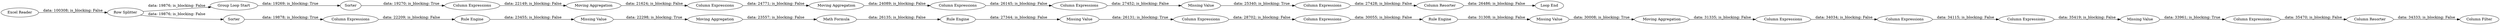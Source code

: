 digraph {
	"7380257225779916221_1606" [label="Group Loop Start"]
	"7380257225779916221_1625" [label="Column Expressions"]
	"7380257225779916221_1614" [label="Missing Value"]
	"3209232942793975812_1630" [label="Rule Engine"]
	"7380257225779916221_1608" [label="Column Expressions"]
	"-5577480773372405390_1624" [label="Missing Value"]
	"7380257225779916221_1621" [label="Column Expressions"]
	"3209232942793975812_1632" [label="Column Expressions"]
	"3209232942793975812_11" [label="Math Formula"]
	"3209232942793975812_6" [label="Rule Engine"]
	"-5577480773372405390_15" [label="Column Expressions"]
	"7380257225779916221_1605" [label="Excel Reader"]
	"7380257225779916221_1607" [label=Sorter]
	"7380257225779916221_1612" [label="Column Expressions"]
	"7380257225779916221_1635" [label="Column Expressions"]
	"-5577480773372405390_1620" [label="Moving Aggregation"]
	"-5577480773372405390_1623" [label="Rule Engine"]
	"7380257225779916221_1636" [label="Missing Value"]
	"7380257225779916221_1638" [label="Column Expressions"]
	"7380257225779916221_1616" [label="Column Resorter"]
	"7380257225779916221_1613" [label="Column Expressions"]
	"7380257225779916221_1617" [label="Loop End"]
	"3209232942793975812_1629" [label="Moving Aggregation"]
	"3209232942793975812_1631" [label="Missing Value"]
	"7380257225779916221_1627" [label="Column Expressions"]
	"7380257225779916221_1615" [label="Column Expressions"]
	"7380257225779916221_1618" [label="Row Splitter"]
	"7380257225779916221_1637" [label="Column Resorter"]
	"7380257225779916221_1611" [label="Moving Aggregation"]
	"7380257225779916221_1639" [label="Column Filter"]
	"7380257225779916221_1619" [label=Sorter]
	"7380257225779916221_1610" [label="Column Expressions"]
	"3209232942793975812_12" [label="Missing Value"]
	"7380257225779916221_1609" [label="Moving Aggregation"]
	"-5577480773372405390_15" -> "7380257225779916221_1627" [label="data: 34034; is_blocking: False"]
	"3209232942793975812_12" -> "3209232942793975812_1632" [label="data: 26131; is_blocking: True"]
	"7380257225779916221_1618" -> "7380257225779916221_1606" [label="data: 19876; is_blocking: False"]
	"3209232942793975812_1629" -> "3209232942793975812_11" [label="data: 23557; is_blocking: False"]
	"-5577480773372405390_1620" -> "-5577480773372405390_15" [label="data: 31335; is_blocking: False"]
	"7380257225779916221_1619" -> "7380257225779916221_1608" [label="data: 19270; is_blocking: True"]
	"7380257225779916221_1606" -> "7380257225779916221_1619" [label="data: 19269; is_blocking: True"]
	"3209232942793975812_6" -> "3209232942793975812_12" [label="data: 27344; is_blocking: False"]
	"7380257225779916221_1614" -> "7380257225779916221_1615" [label="data: 25340; is_blocking: True"]
	"3209232942793975812_1630" -> "3209232942793975812_1631" [label="data: 23455; is_blocking: False"]
	"3209232942793975812_11" -> "3209232942793975812_6" [label="data: 26135; is_blocking: False"]
	"7380257225779916221_1612" -> "7380257225779916221_1613" [label="data: 26145; is_blocking: False"]
	"3209232942793975812_1631" -> "3209232942793975812_1629" [label="data: 22298; is_blocking: True"]
	"7380257225779916221_1625" -> "-5577480773372405390_1623" [label="data: 30055; is_blocking: False"]
	"7380257225779916221_1611" -> "7380257225779916221_1612" [label="data: 24089; is_blocking: False"]
	"3209232942793975812_1632" -> "7380257225779916221_1625" [label="data: 28702; is_blocking: False"]
	"7380257225779916221_1635" -> "7380257225779916221_1636" [label="data: 35419; is_blocking: False"]
	"7380257225779916221_1638" -> "7380257225779916221_1637" [label="data: 35470; is_blocking: False"]
	"7380257225779916221_1610" -> "7380257225779916221_1611" [label="data: 24771; is_blocking: False"]
	"7380257225779916221_1615" -> "7380257225779916221_1616" [label="data: 27428; is_blocking: False"]
	"7380257225779916221_1636" -> "7380257225779916221_1638" [label="data: 33961; is_blocking: True"]
	"7380257225779916221_1609" -> "7380257225779916221_1610" [label="data: 21624; is_blocking: False"]
	"-5577480773372405390_1624" -> "-5577480773372405390_1620" [label="data: 30008; is_blocking: True"]
	"7380257225779916221_1608" -> "7380257225779916221_1609" [label="data: 22149; is_blocking: False"]
	"7380257225779916221_1621" -> "3209232942793975812_1630" [label="data: 22209; is_blocking: False"]
	"7380257225779916221_1607" -> "7380257225779916221_1621" [label="data: 19878; is_blocking: True"]
	"7380257225779916221_1637" -> "7380257225779916221_1639" [label="data: 34333; is_blocking: False"]
	"7380257225779916221_1605" -> "7380257225779916221_1618" [label="data: 100308; is_blocking: False"]
	"7380257225779916221_1618" -> "7380257225779916221_1607" [label="data: 19876; is_blocking: False"]
	"7380257225779916221_1616" -> "7380257225779916221_1617" [label="data: 26486; is_blocking: False"]
	"7380257225779916221_1627" -> "7380257225779916221_1635" [label="data: 34115; is_blocking: False"]
	"-5577480773372405390_1623" -> "-5577480773372405390_1624" [label="data: 31308; is_blocking: False"]
	"7380257225779916221_1613" -> "7380257225779916221_1614" [label="data: 27452; is_blocking: False"]
	rankdir=LR
}
